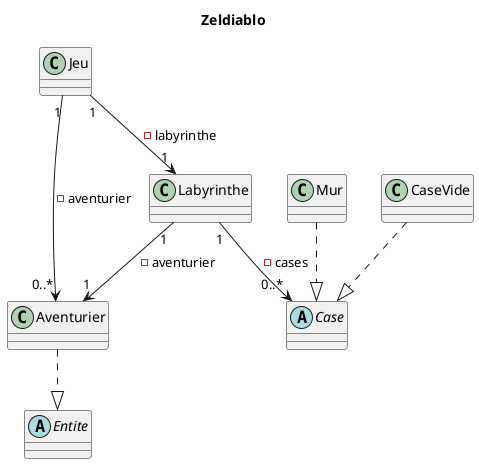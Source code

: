 "plantuml.exportOutDir": "."
@startuml 
title Zeldiablo


class Jeu {

}

class Labyrinthe {

}

abstract Case {

}

class CaseVide {

}

class Mur {

}

abstract Entite {

}

class Aventurier {

}

Jeu "1" --> "1" Labyrinthe : -labyrinthe
Labyrinthe "1" --> "0..*" Case : -cases
Jeu "1" --> "0..*" Aventurier : -aventurier
Labyrinthe "1" --> "1" Aventurier : -aventurier

CaseVide ..|> Case
Mur ..|> Case
Aventurier ..|> Entite

@enduml